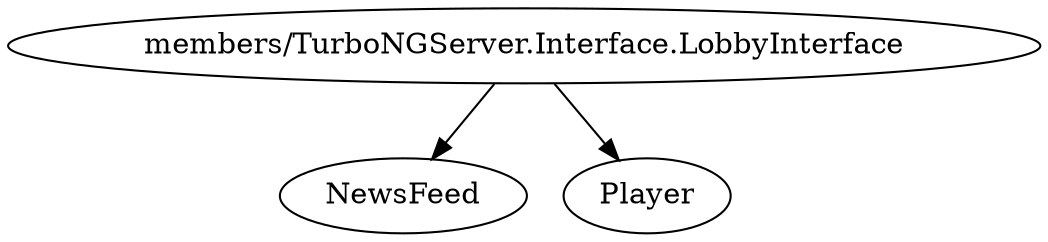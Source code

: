 digraph G1 {
  concentrate = true;
  n2 [label="members/TurboNGServer.Interface.LobbyInterface"];
  n2 -> NewsFeed;
  n2 -> Player;
}
